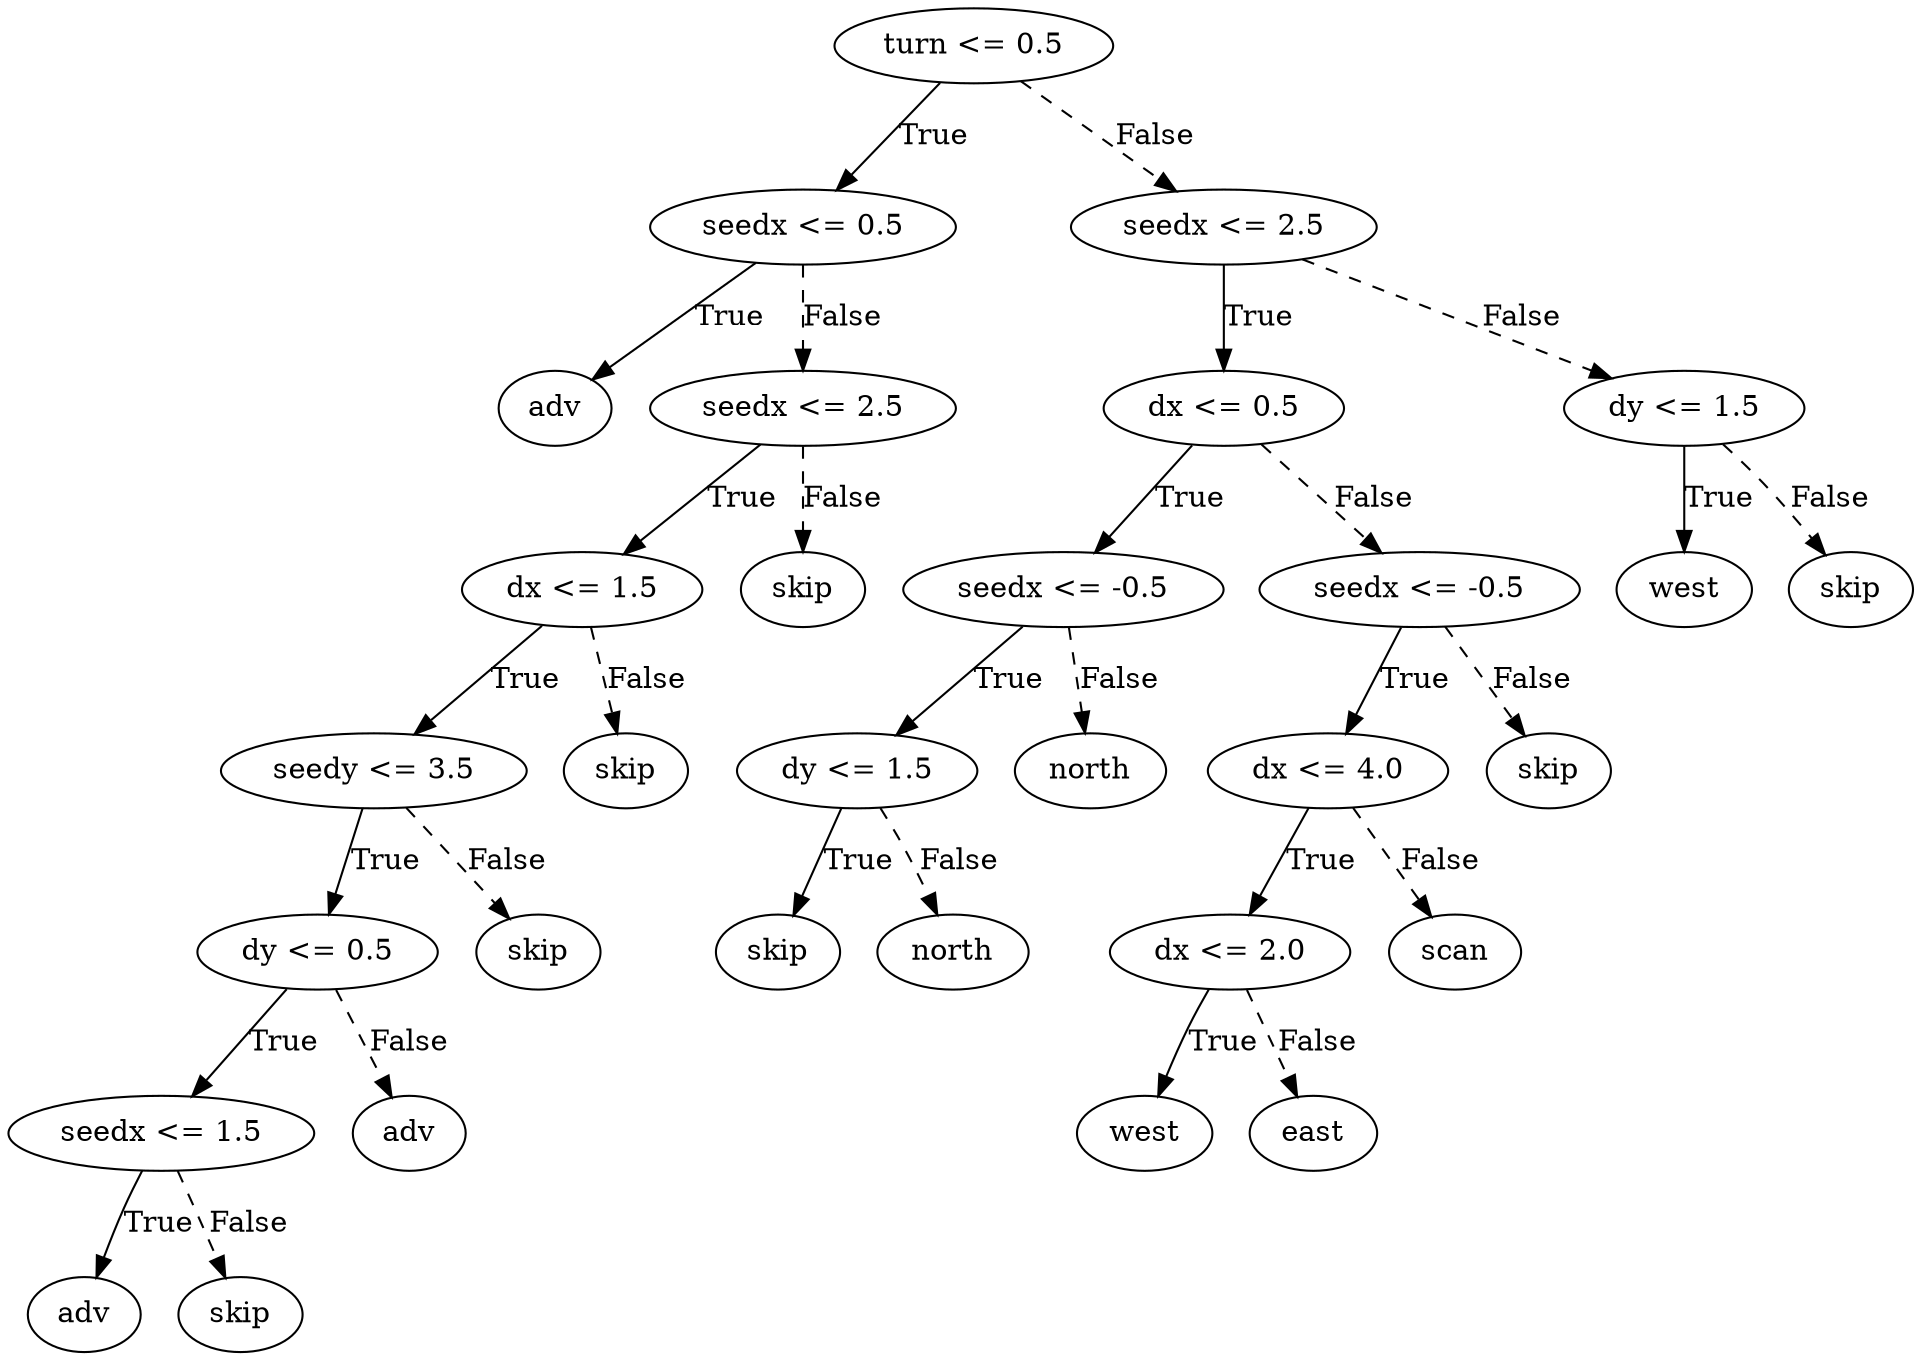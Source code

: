digraph {
0 [label="turn <= 0.5"];
1 [label="seedx <= 0.5"];
2 [label="adv"];
1 -> 2 [label="True"];
3 [label="seedx <= 2.5"];
4 [label="dx <= 1.5"];
5 [label="seedy <= 3.5"];
6 [label="dy <= 0.5"];
7 [label="seedx <= 1.5"];
8 [label="adv"];
7 -> 8 [label="True"];
9 [label="skip"];
7 -> 9 [style="dashed", label="False"];
6 -> 7 [label="True"];
10 [label="adv"];
6 -> 10 [style="dashed", label="False"];
5 -> 6 [label="True"];
11 [label="skip"];
5 -> 11 [style="dashed", label="False"];
4 -> 5 [label="True"];
12 [label="skip"];
4 -> 12 [style="dashed", label="False"];
3 -> 4 [label="True"];
13 [label="skip"];
3 -> 13 [style="dashed", label="False"];
1 -> 3 [style="dashed", label="False"];
0 -> 1 [label="True"];
14 [label="seedx <= 2.5"];
15 [label="dx <= 0.5"];
16 [label="seedx <= -0.5"];
17 [label="dy <= 1.5"];
18 [label="skip"];
17 -> 18 [label="True"];
19 [label="north"];
17 -> 19 [style="dashed", label="False"];
16 -> 17 [label="True"];
20 [label="north"];
16 -> 20 [style="dashed", label="False"];
15 -> 16 [label="True"];
21 [label="seedx <= -0.5"];
22 [label="dx <= 4.0"];
23 [label="dx <= 2.0"];
24 [label="west"];
23 -> 24 [label="True"];
25 [label="east"];
23 -> 25 [style="dashed", label="False"];
22 -> 23 [label="True"];
26 [label="scan"];
22 -> 26 [style="dashed", label="False"];
21 -> 22 [label="True"];
27 [label="skip"];
21 -> 27 [style="dashed", label="False"];
15 -> 21 [style="dashed", label="False"];
14 -> 15 [label="True"];
28 [label="dy <= 1.5"];
29 [label="west"];
28 -> 29 [label="True"];
30 [label="skip"];
28 -> 30 [style="dashed", label="False"];
14 -> 28 [style="dashed", label="False"];
0 -> 14 [style="dashed", label="False"];

}